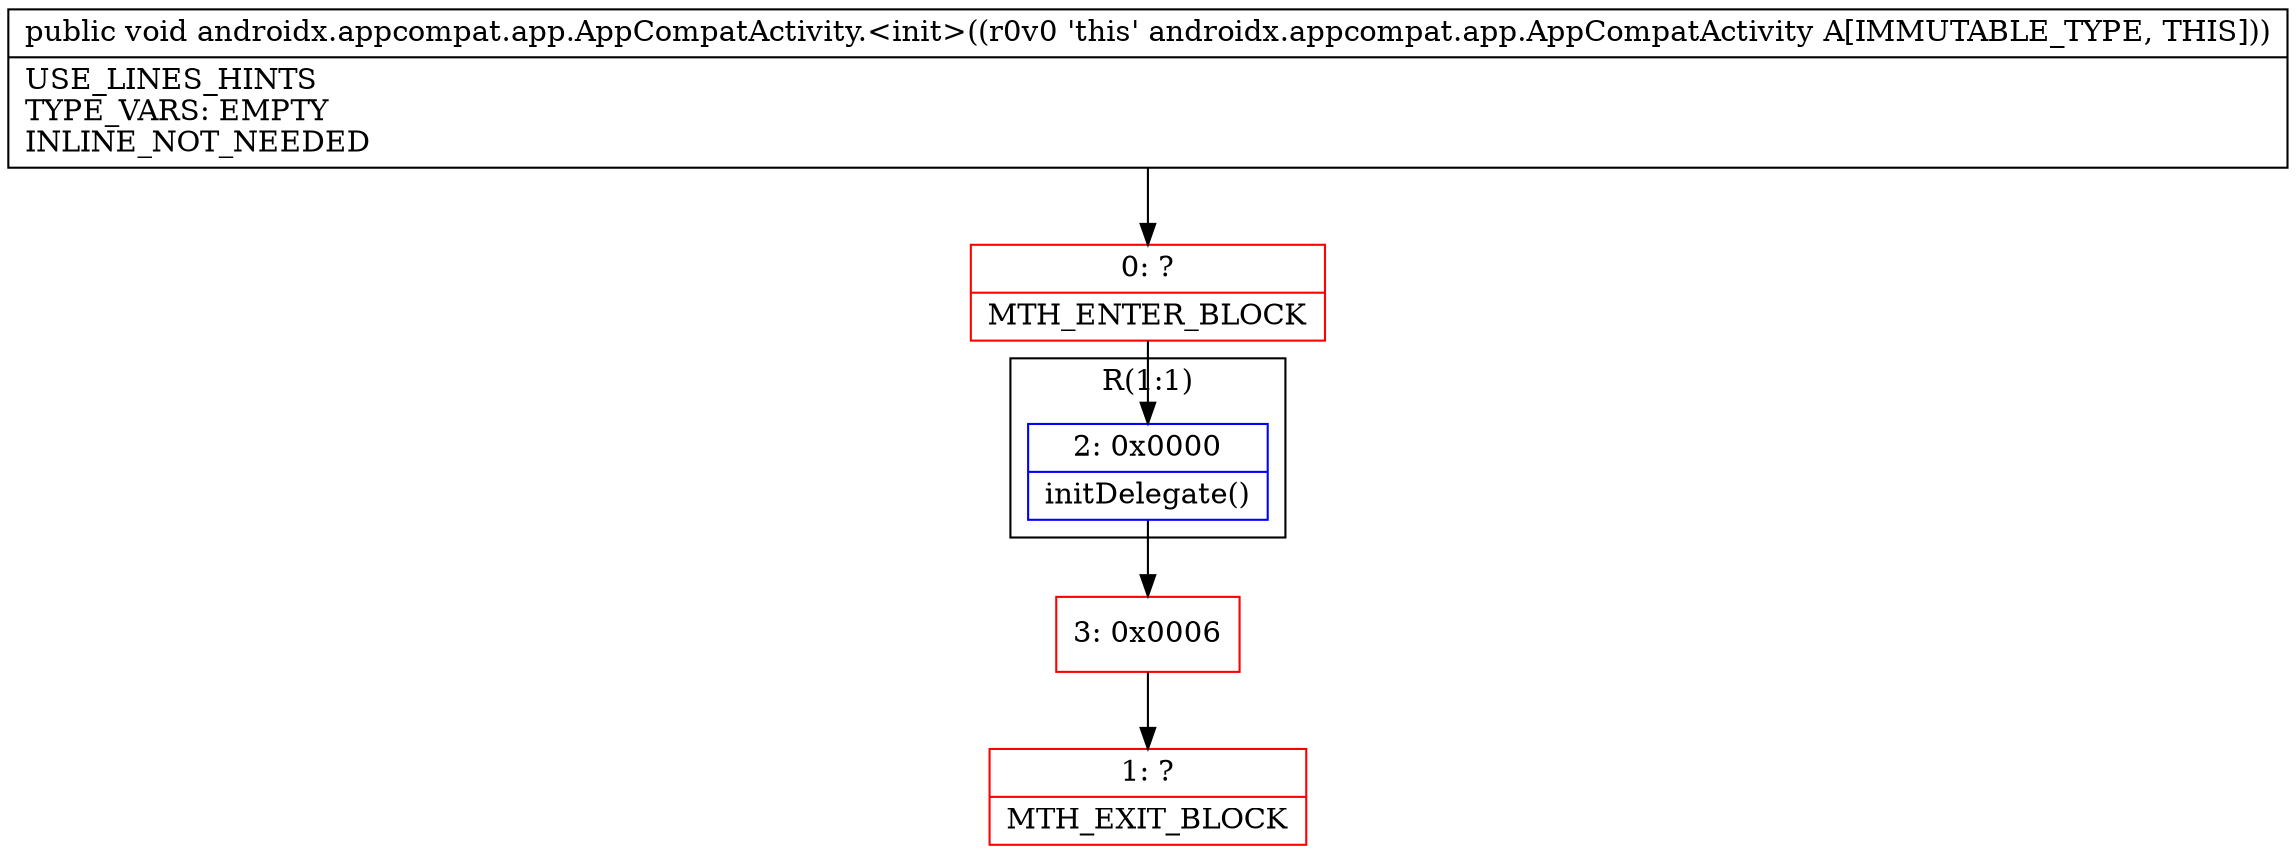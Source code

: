 digraph "CFG forandroidx.appcompat.app.AppCompatActivity.\<init\>()V" {
subgraph cluster_Region_583796307 {
label = "R(1:1)";
node [shape=record,color=blue];
Node_2 [shape=record,label="{2\:\ 0x0000|initDelegate()\l}"];
}
Node_0 [shape=record,color=red,label="{0\:\ ?|MTH_ENTER_BLOCK\l}"];
Node_3 [shape=record,color=red,label="{3\:\ 0x0006}"];
Node_1 [shape=record,color=red,label="{1\:\ ?|MTH_EXIT_BLOCK\l}"];
MethodNode[shape=record,label="{public void androidx.appcompat.app.AppCompatActivity.\<init\>((r0v0 'this' androidx.appcompat.app.AppCompatActivity A[IMMUTABLE_TYPE, THIS]))  | USE_LINES_HINTS\lTYPE_VARS: EMPTY\lINLINE_NOT_NEEDED\l}"];
MethodNode -> Node_0;Node_2 -> Node_3;
Node_0 -> Node_2;
Node_3 -> Node_1;
}

